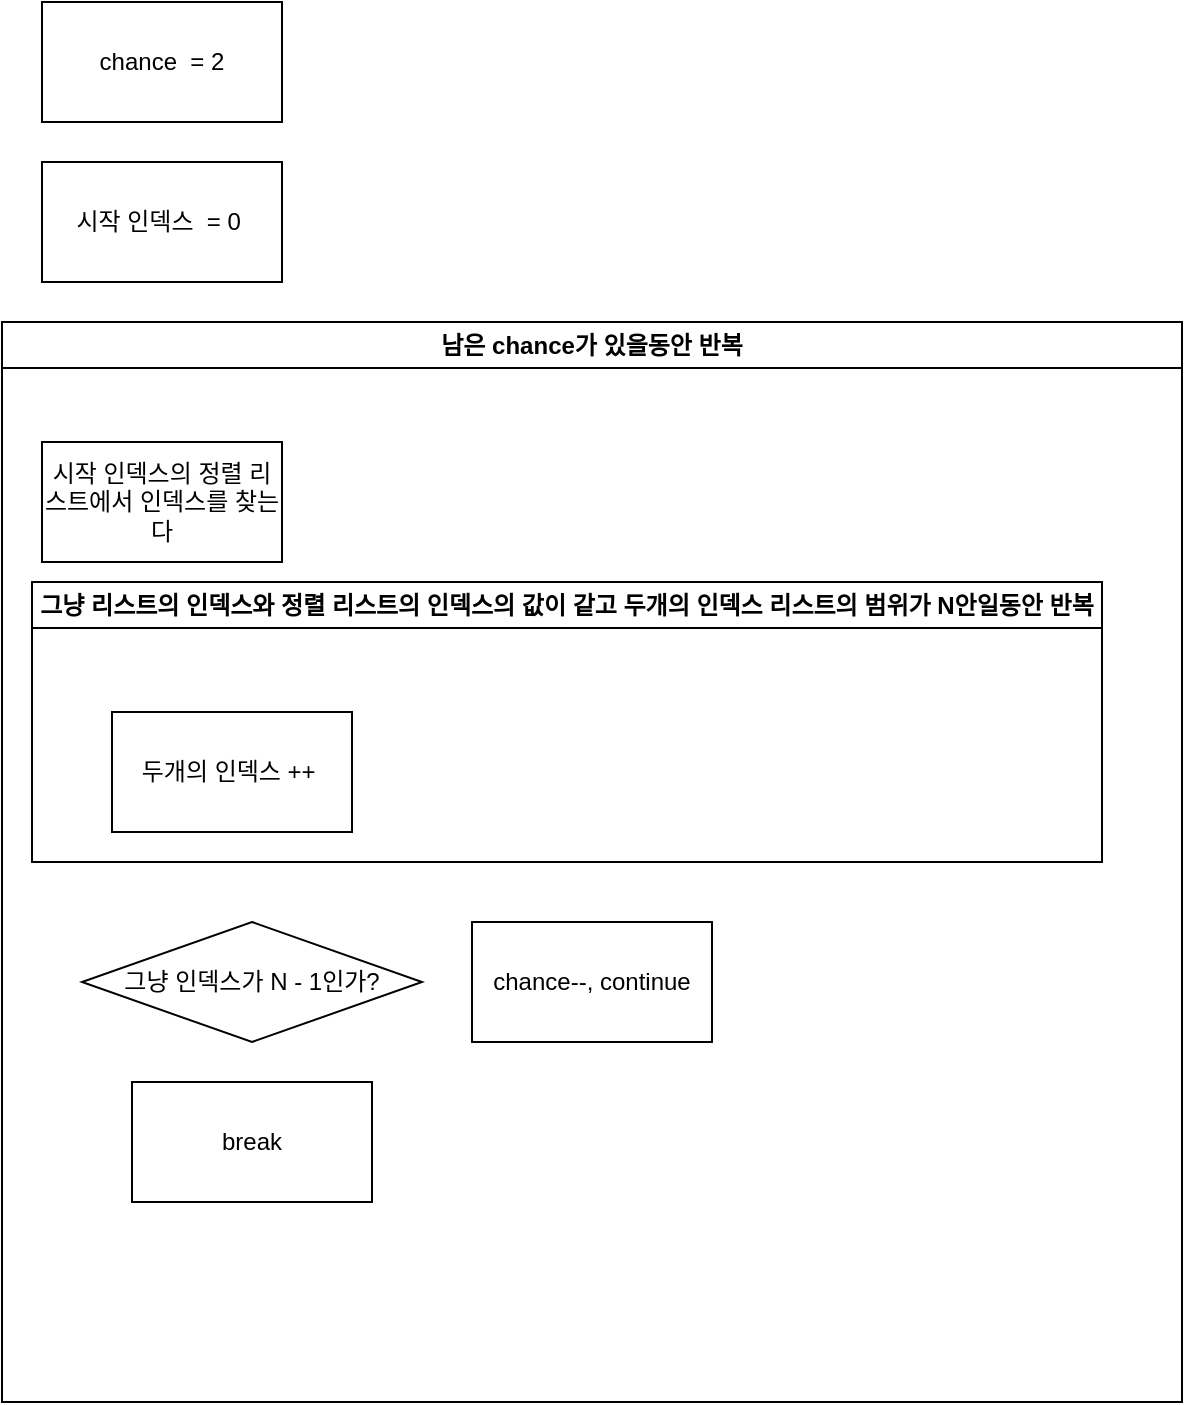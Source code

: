 <mxfile version="22.1.16" type="device">
  <diagram name="페이지-1" id="_5_DzhR4ss55PmrbIEIS">
    <mxGraphModel dx="1176" dy="685" grid="1" gridSize="10" guides="1" tooltips="1" connect="1" arrows="1" fold="1" page="1" pageScale="1" pageWidth="827" pageHeight="1169" math="0" shadow="0">
      <root>
        <mxCell id="0" />
        <mxCell id="1" parent="0" />
        <mxCell id="lo4KOIb1CZJAGBMK9BHz-1" value="chance&amp;nbsp; = 2" style="rounded=0;whiteSpace=wrap;html=1;" vertex="1" parent="1">
          <mxGeometry x="70" y="150" width="120" height="60" as="geometry" />
        </mxCell>
        <mxCell id="lo4KOIb1CZJAGBMK9BHz-2" value="남은 chance가 있을동안 반복" style="swimlane;whiteSpace=wrap;html=1;" vertex="1" parent="1">
          <mxGeometry x="50" y="310" width="590" height="540" as="geometry" />
        </mxCell>
        <mxCell id="lo4KOIb1CZJAGBMK9BHz-5" value="시작 인덱스의 정렬 리스트에서 인덱스를 찾는다" style="rounded=0;whiteSpace=wrap;html=1;" vertex="1" parent="lo4KOIb1CZJAGBMK9BHz-2">
          <mxGeometry x="20" y="60" width="120" height="60" as="geometry" />
        </mxCell>
        <mxCell id="lo4KOIb1CZJAGBMK9BHz-7" value="그냥 리스트의 인덱스와 정렬 리스트의 인덱스의 값이 같고 두개의 인덱스 리스트의 범위가 N안일동안 반복" style="swimlane;whiteSpace=wrap;html=1;" vertex="1" parent="lo4KOIb1CZJAGBMK9BHz-2">
          <mxGeometry x="15" y="130" width="535" height="140" as="geometry" />
        </mxCell>
        <mxCell id="lo4KOIb1CZJAGBMK9BHz-8" value="두개의 인덱스 ++&amp;nbsp;" style="rounded=0;whiteSpace=wrap;html=1;" vertex="1" parent="lo4KOIb1CZJAGBMK9BHz-7">
          <mxGeometry x="40" y="65" width="120" height="60" as="geometry" />
        </mxCell>
        <mxCell id="lo4KOIb1CZJAGBMK9BHz-9" value="그냥 인덱스가 N - 1인가?" style="rounded=0;whiteSpace=wrap;html=1;shape=rhombus;perimeter=rhombusPerimeter;" vertex="1" parent="lo4KOIb1CZJAGBMK9BHz-2">
          <mxGeometry x="40" y="300" width="170" height="60" as="geometry" />
        </mxCell>
        <mxCell id="lo4KOIb1CZJAGBMK9BHz-10" value="break" style="rounded=0;whiteSpace=wrap;html=1;" vertex="1" parent="lo4KOIb1CZJAGBMK9BHz-2">
          <mxGeometry x="65" y="380" width="120" height="60" as="geometry" />
        </mxCell>
        <mxCell id="lo4KOIb1CZJAGBMK9BHz-11" value="chance--, continue" style="rounded=0;whiteSpace=wrap;html=1;" vertex="1" parent="lo4KOIb1CZJAGBMK9BHz-2">
          <mxGeometry x="235" y="300" width="120" height="60" as="geometry" />
        </mxCell>
        <mxCell id="lo4KOIb1CZJAGBMK9BHz-3" value="시작 인덱스&amp;nbsp; = 0&amp;nbsp;" style="rounded=0;whiteSpace=wrap;html=1;" vertex="1" parent="1">
          <mxGeometry x="70" y="230" width="120" height="60" as="geometry" />
        </mxCell>
      </root>
    </mxGraphModel>
  </diagram>
</mxfile>
